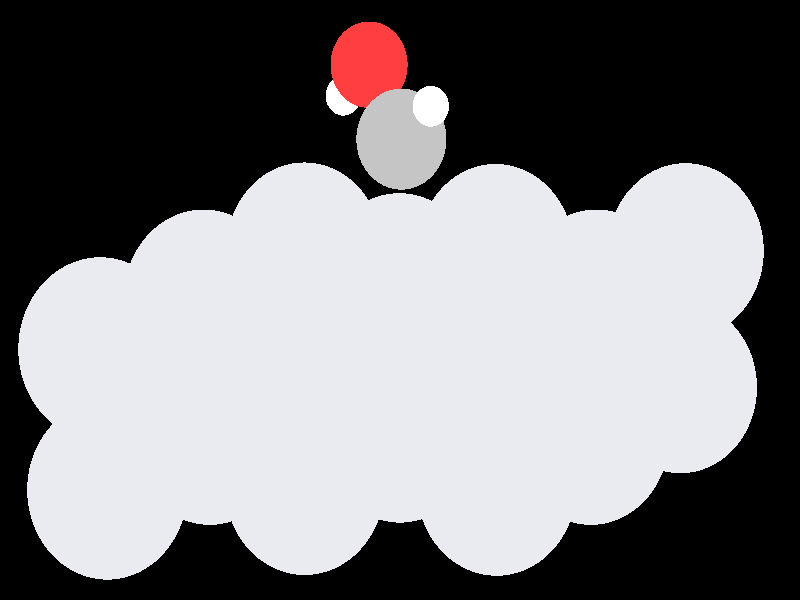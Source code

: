 #include "colors.inc"
#include "finish.inc"

global_settings {assumed_gamma 1 max_trace_level 6}
background {color White transmit 1.0}
camera {perspective
  right -11.34*x up 7.58*y
  direction 100.00*z
  location <0,0,100.00> look_at <0,0,0>}


light_source {<  2.00,   3.00,  40.00> color White
  area_light <0.70, 0, 0>, <0, 0.70, 0>, 3, 3
  adaptive 1 jitter}
// no fog
#declare simple = finish {phong 0.7}
#declare pale = finish {ambient 0.5 diffuse 0.85 roughness 0.001 specular 0.200 }
#declare intermediate = finish {ambient 0.3 diffuse 0.6 specular 0.1 roughness 0.04}
#declare vmd = finish {ambient 0.0 diffuse 0.65 phong 0.1 phong_size 40.0 specular 0.5 }
#declare jmol = finish {ambient 0.2 diffuse 0.6 specular 1 roughness 0.001 metallic}
#declare ase2 = finish {ambient 0.05 brilliance 3 diffuse 0.6 metallic specular 0.7 roughness 0.04 reflection 0.15}
#declare ase3 = finish {ambient 0.15 brilliance 2 diffuse 0.6 metallic specular 1.0 roughness 0.001 reflection 0.0}
#declare glass = finish {ambient 0.05 diffuse 0.3 specular 1.0 roughness 0.001}
#declare glass2 = finish {ambient 0.01 diffuse 0.3 specular 1.0 reflection 0.25 roughness 0.001}
#declare Rcell = 0.050;
#declare Rbond = 0.100;

#macro atom(LOC, R, COL, TRANS, FIN)
  sphere{LOC, R texture{pigment{color COL transmit TRANS} finish{FIN}}}
#end
#macro constrain(LOC, R, COL, TRANS FIN)
union{torus{R, Rcell rotate 45*z texture{pigment{color COL transmit TRANS} finish{FIN}}}
     torus{R, Rcell rotate -45*z texture{pigment{color COL transmit TRANS} finish{FIN}}}
     translate LOC}
#end

// no cell vertices
atom(< -4.24,  -2.45,  -2.21>, 1.16, rgb <0.82, 0.82, 0.88>, 0.0, ase3) // #0
atom(< -1.38,  -2.39,  -2.21>, 1.16, rgb <0.82, 0.82, 0.88>, 0.0, ase3) // #1
atom(<  1.40,  -2.40,  -2.21>, 1.16, rgb <0.82, 0.82, 0.88>, 0.0, ase3) // #2
atom(< -2.82,  -1.81,  -4.58>, 1.16, rgb <0.82, 0.82, 0.88>, 0.0, ase3) // #3
atom(<  0.00,  -1.78,  -4.55>, 1.16, rgb <0.82, 0.82, 0.88>, 0.0, ase3) // #4
atom(<  2.83,  -1.81,  -4.58>, 1.16, rgb <0.82, 0.82, 0.88>, 0.0, ase3) // #5
atom(< -1.41,  -1.19,  -6.95>, 1.16, rgb <0.82, 0.82, 0.88>, 0.0, ase3) // #6
atom(<  1.42,  -1.19,  -6.95>, 1.16, rgb <0.82, 0.82, 0.88>, 0.0, ase3) // #7
atom(<  4.25,  -1.18,  -6.94>, 1.16, rgb <0.82, 0.82, 0.88>, 0.0, ase3) // #8
atom(< -4.25,  -0.62,  -0.02>, 1.16, rgb <0.82, 0.82, 0.88>, 0.0, ase3) // #9
atom(< -1.43,  -0.63,   0.00>, 1.16, rgb <0.82, 0.82, 0.88>, 0.0, ase3) // #10
atom(<  1.43,  -0.63,  -0.00>, 1.16, rgb <0.82, 0.82, 0.88>, 0.0, ase3) // #11
atom(< -2.85,   0.01,  -2.39>, 1.16, rgb <0.82, 0.82, 0.88>, 0.0, ase3) // #12
atom(< -0.01,   0.22,  -2.31>, 1.16, rgb <0.82, 0.82, 0.88>, 0.0, ase3) // #13
atom(<  2.85,   0.01,  -2.39>, 1.16, rgb <0.82, 0.82, 0.88>, 0.0, ase3) // #14
atom(< -1.42,   0.66,  -4.77>, 1.16, rgb <0.82, 0.82, 0.88>, 0.0, ase3) // #15
atom(<  1.42,   0.64,  -4.78>, 1.16, rgb <0.82, 0.82, 0.88>, 0.0, ase3) // #16
atom(<  4.24,   0.65,  -4.76>, 1.16, rgb <0.82, 0.82, 0.88>, 0.0, ase3) // #17
atom(<  0.02,   2.07,  -1.88>, 0.65, rgb <0.56, 0.56, 0.56>, 0.0, ase3) // #18
atom(<  0.44,   2.47,  -0.95>, 0.26, rgb <1.00, 1.00, 1.00>, 0.0, ase3) // #19
atom(< -0.83,   2.67,  -3.46>, 0.26, rgb <1.00, 1.00, 1.00>, 0.0, ase3) // #20
atom(< -0.45,   3.05,  -2.62>, 0.56, rgb <1.00, 0.05, 0.05>, 0.0, ase3) // #21

// no constraints
